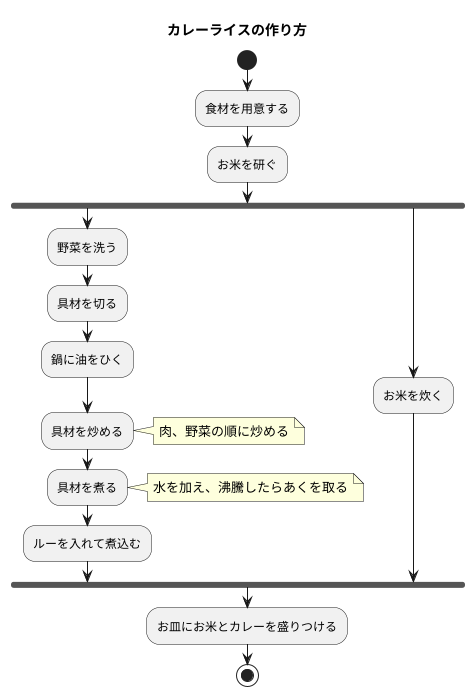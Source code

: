 @startuml カレーライスの作り方
title カレーライスの作り方
|ユーザ|
start
:食材を用意する;
:お米を研ぐ;
fork
|ユーザ|
:野菜を洗う;
:具材を切る;
:鍋に油をひく;
:具材を炒める;
note right: 肉、野菜の順に炒める
:具材を煮る;
note right: 水を加え、沸騰したらあくを取る
:ルーを入れて煮込む;
fork again
:お米を炊く;
end fork
:お皿にお米とカレーを盛りつける;
stop
@enduml